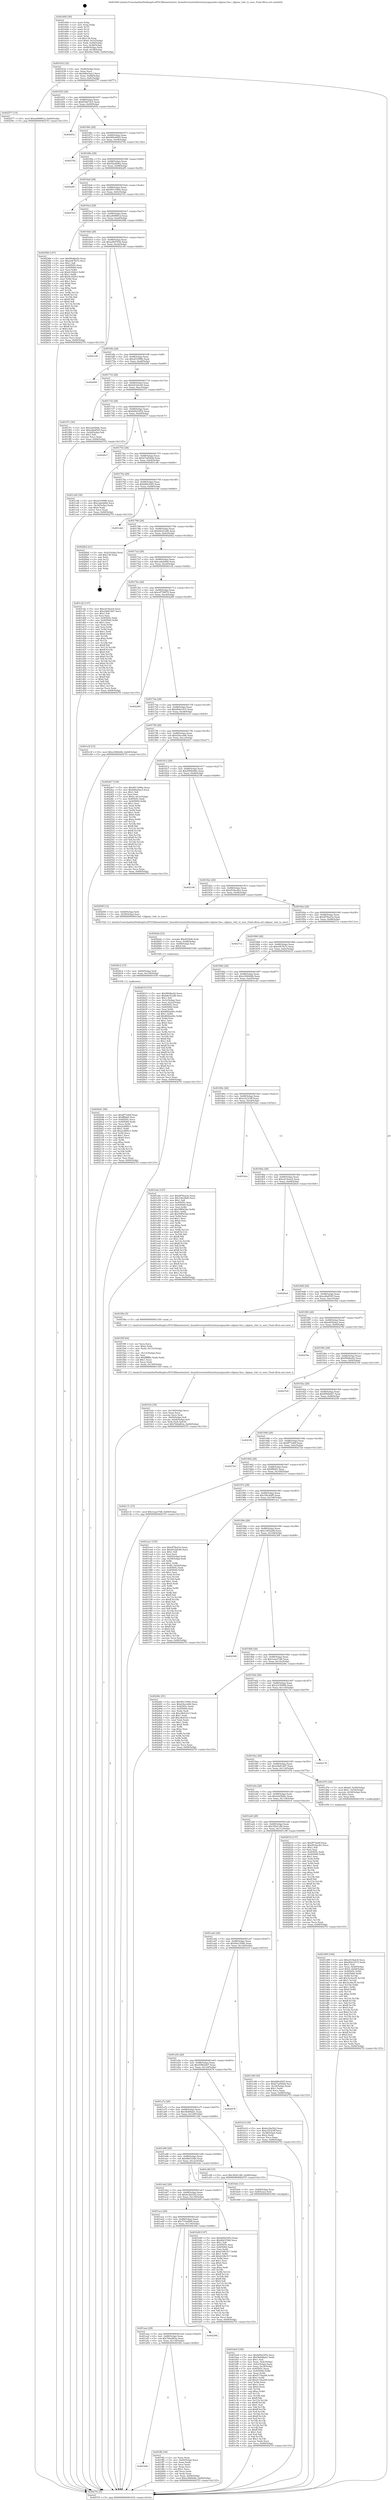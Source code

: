 digraph "0x401600" {
  label = "0x401600 (/mnt/c/Users/mathe/Desktop/tcc/POCII/binaries/extr_linuxdriversnetethernetsynopsysdwc-xlgmac-hw.c_xlgmac_riwt_to_usec_Final-ollvm.out::main(0))"
  labelloc = "t"
  node[shape=record]

  Entry [label="",width=0.3,height=0.3,shape=circle,fillcolor=black,style=filled]
  "0x401632" [label="{
     0x401632 [32]\l
     | [instrs]\l
     &nbsp;&nbsp;0x401632 \<+6\>: mov -0x84(%rbp),%eax\l
     &nbsp;&nbsp;0x401638 \<+2\>: mov %eax,%ecx\l
     &nbsp;&nbsp;0x40163a \<+6\>: sub $0x84be5ae3,%ecx\l
     &nbsp;&nbsp;0x401640 \<+6\>: mov %eax,-0x88(%rbp)\l
     &nbsp;&nbsp;0x401646 \<+6\>: mov %ecx,-0x8c(%rbp)\l
     &nbsp;&nbsp;0x40164c \<+6\>: je 0000000000402577 \<main+0xf77\>\l
  }"]
  "0x402577" [label="{
     0x402577 [15]\l
     | [instrs]\l
     &nbsp;&nbsp;0x402577 \<+10\>: movl $0xa469881d,-0x84(%rbp)\l
     &nbsp;&nbsp;0x402581 \<+5\>: jmp 00000000004027f3 \<main+0x11f3\>\l
  }"]
  "0x401652" [label="{
     0x401652 [28]\l
     | [instrs]\l
     &nbsp;&nbsp;0x401652 \<+5\>: jmp 0000000000401657 \<main+0x57\>\l
     &nbsp;&nbsp;0x401657 \<+6\>: mov -0x88(%rbp),%eax\l
     &nbsp;&nbsp;0x40165d \<+5\>: sub $0x854673e5,%eax\l
     &nbsp;&nbsp;0x401662 \<+6\>: mov %eax,-0x90(%rbp)\l
     &nbsp;&nbsp;0x401668 \<+6\>: je 000000000040245a \<main+0xe5a\>\l
  }"]
  Exit [label="",width=0.3,height=0.3,shape=circle,fillcolor=black,style=filled,peripheries=2]
  "0x40245a" [label="{
     0x40245a\l
  }", style=dashed]
  "0x40166e" [label="{
     0x40166e [28]\l
     | [instrs]\l
     &nbsp;&nbsp;0x40166e \<+5\>: jmp 0000000000401673 \<main+0x73\>\l
     &nbsp;&nbsp;0x401673 \<+6\>: mov -0x88(%rbp),%eax\l
     &nbsp;&nbsp;0x401679 \<+5\>: sub $0x900c6045,%eax\l
     &nbsp;&nbsp;0x40167e \<+6\>: mov %eax,-0x94(%rbp)\l
     &nbsp;&nbsp;0x401684 \<+6\>: je 0000000000402792 \<main+0x1192\>\l
  }"]
  "0x4020d1" [label="{
     0x4020d1 [96]\l
     | [instrs]\l
     &nbsp;&nbsp;0x4020d1 \<+5\>: mov $0xff77e60f,%eax\l
     &nbsp;&nbsp;0x4020d6 \<+5\>: mov $0xff8bb5,%esi\l
     &nbsp;&nbsp;0x4020db \<+7\>: mov 0x40505c,%ecx\l
     &nbsp;&nbsp;0x4020e2 \<+7\>: mov 0x405060,%edx\l
     &nbsp;&nbsp;0x4020e9 \<+3\>: mov %ecx,%r8d\l
     &nbsp;&nbsp;0x4020ec \<+7\>: sub $0x2cdf06c1,%r8d\l
     &nbsp;&nbsp;0x4020f3 \<+4\>: sub $0x1,%r8d\l
     &nbsp;&nbsp;0x4020f7 \<+7\>: add $0x2cdf06c1,%r8d\l
     &nbsp;&nbsp;0x4020fe \<+4\>: imul %r8d,%ecx\l
     &nbsp;&nbsp;0x402102 \<+3\>: and $0x1,%ecx\l
     &nbsp;&nbsp;0x402105 \<+3\>: cmp $0x0,%ecx\l
     &nbsp;&nbsp;0x402108 \<+4\>: sete %r9b\l
     &nbsp;&nbsp;0x40210c \<+3\>: cmp $0xa,%edx\l
     &nbsp;&nbsp;0x40210f \<+4\>: setl %r10b\l
     &nbsp;&nbsp;0x402113 \<+3\>: mov %r9b,%r11b\l
     &nbsp;&nbsp;0x402116 \<+3\>: and %r10b,%r11b\l
     &nbsp;&nbsp;0x402119 \<+3\>: xor %r10b,%r9b\l
     &nbsp;&nbsp;0x40211c \<+3\>: or %r9b,%r11b\l
     &nbsp;&nbsp;0x40211f \<+4\>: test $0x1,%r11b\l
     &nbsp;&nbsp;0x402123 \<+3\>: cmovne %esi,%eax\l
     &nbsp;&nbsp;0x402126 \<+6\>: mov %eax,-0x84(%rbp)\l
     &nbsp;&nbsp;0x40212c \<+5\>: jmp 00000000004027f3 \<main+0x11f3\>\l
  }"]
  "0x402792" [label="{
     0x402792\l
  }", style=dashed]
  "0x40168a" [label="{
     0x40168a [28]\l
     | [instrs]\l
     &nbsp;&nbsp;0x40168a \<+5\>: jmp 000000000040168f \<main+0x8f\>\l
     &nbsp;&nbsp;0x40168f \<+6\>: mov -0x88(%rbp),%eax\l
     &nbsp;&nbsp;0x401695 \<+5\>: sub $0x92efd942,%eax\l
     &nbsp;&nbsp;0x40169a \<+6\>: mov %eax,-0x98(%rbp)\l
     &nbsp;&nbsp;0x4016a0 \<+6\>: je 00000000004022f9 \<main+0xcf9\>\l
  }"]
  "0x4020c2" [label="{
     0x4020c2 [15]\l
     | [instrs]\l
     &nbsp;&nbsp;0x4020c2 \<+4\>: mov -0x60(%rbp),%rdi\l
     &nbsp;&nbsp;0x4020c6 \<+6\>: mov %eax,-0x144(%rbp)\l
     &nbsp;&nbsp;0x4020cc \<+5\>: call 0000000000401030 \<free@plt\>\l
     | [calls]\l
     &nbsp;&nbsp;0x401030 \{1\} (unknown)\l
  }"]
  "0x4022f9" [label="{
     0x4022f9\l
  }", style=dashed]
  "0x4016a6" [label="{
     0x4016a6 [28]\l
     | [instrs]\l
     &nbsp;&nbsp;0x4016a6 \<+5\>: jmp 00000000004016ab \<main+0xab\>\l
     &nbsp;&nbsp;0x4016ab \<+6\>: mov -0x88(%rbp),%eax\l
     &nbsp;&nbsp;0x4016b1 \<+5\>: sub $0x9911090e,%eax\l
     &nbsp;&nbsp;0x4016b6 \<+6\>: mov %eax,-0x9c(%rbp)\l
     &nbsp;&nbsp;0x4016bc \<+6\>: je 00000000004027d3 \<main+0x11d3\>\l
  }"]
  "0x4020ab" [label="{
     0x4020ab [23]\l
     | [instrs]\l
     &nbsp;&nbsp;0x4020ab \<+10\>: movabs $0x4030d6,%rdi\l
     &nbsp;&nbsp;0x4020b5 \<+3\>: mov %eax,-0x68(%rbp)\l
     &nbsp;&nbsp;0x4020b8 \<+3\>: mov -0x68(%rbp),%esi\l
     &nbsp;&nbsp;0x4020bb \<+2\>: mov $0x0,%al\l
     &nbsp;&nbsp;0x4020bd \<+5\>: call 0000000000401040 \<printf@plt\>\l
     | [calls]\l
     &nbsp;&nbsp;0x401040 \{1\} (unknown)\l
  }"]
  "0x4027d3" [label="{
     0x4027d3\l
  }", style=dashed]
  "0x4016c2" [label="{
     0x4016c2 [28]\l
     | [instrs]\l
     &nbsp;&nbsp;0x4016c2 \<+5\>: jmp 00000000004016c7 \<main+0xc7\>\l
     &nbsp;&nbsp;0x4016c7 \<+6\>: mov -0x88(%rbp),%eax\l
     &nbsp;&nbsp;0x4016cd \<+5\>: sub $0xa469881d,%eax\l
     &nbsp;&nbsp;0x4016d2 \<+6\>: mov %eax,-0xa0(%rbp)\l
     &nbsp;&nbsp;0x4016d8 \<+6\>: je 0000000000402586 \<main+0xf86\>\l
  }"]
  "0x401b06" [label="{
     0x401b06\l
  }", style=dashed]
  "0x402586" [label="{
     0x402586 [147]\l
     | [instrs]\l
     &nbsp;&nbsp;0x402586 \<+5\>: mov $0xf90dbe02,%eax\l
     &nbsp;&nbsp;0x40258b \<+5\>: mov $0xe047fa7e,%ecx\l
     &nbsp;&nbsp;0x402590 \<+2\>: mov $0x1,%dl\l
     &nbsp;&nbsp;0x402592 \<+7\>: mov 0x40505c,%esi\l
     &nbsp;&nbsp;0x402599 \<+7\>: mov 0x405060,%edi\l
     &nbsp;&nbsp;0x4025a0 \<+3\>: mov %esi,%r8d\l
     &nbsp;&nbsp;0x4025a3 \<+7\>: sub $0xfe192fe3,%r8d\l
     &nbsp;&nbsp;0x4025aa \<+4\>: sub $0x1,%r8d\l
     &nbsp;&nbsp;0x4025ae \<+7\>: add $0xfe192fe3,%r8d\l
     &nbsp;&nbsp;0x4025b5 \<+4\>: imul %r8d,%esi\l
     &nbsp;&nbsp;0x4025b9 \<+3\>: and $0x1,%esi\l
     &nbsp;&nbsp;0x4025bc \<+3\>: cmp $0x0,%esi\l
     &nbsp;&nbsp;0x4025bf \<+4\>: sete %r9b\l
     &nbsp;&nbsp;0x4025c3 \<+3\>: cmp $0xa,%edi\l
     &nbsp;&nbsp;0x4025c6 \<+4\>: setl %r10b\l
     &nbsp;&nbsp;0x4025ca \<+3\>: mov %r9b,%r11b\l
     &nbsp;&nbsp;0x4025cd \<+4\>: xor $0xff,%r11b\l
     &nbsp;&nbsp;0x4025d1 \<+3\>: mov %r10b,%bl\l
     &nbsp;&nbsp;0x4025d4 \<+3\>: xor $0xff,%bl\l
     &nbsp;&nbsp;0x4025d7 \<+3\>: xor $0x0,%dl\l
     &nbsp;&nbsp;0x4025da \<+3\>: mov %r11b,%r14b\l
     &nbsp;&nbsp;0x4025dd \<+4\>: and $0x0,%r14b\l
     &nbsp;&nbsp;0x4025e1 \<+3\>: and %dl,%r9b\l
     &nbsp;&nbsp;0x4025e4 \<+3\>: mov %bl,%r15b\l
     &nbsp;&nbsp;0x4025e7 \<+4\>: and $0x0,%r15b\l
     &nbsp;&nbsp;0x4025eb \<+3\>: and %dl,%r10b\l
     &nbsp;&nbsp;0x4025ee \<+3\>: or %r9b,%r14b\l
     &nbsp;&nbsp;0x4025f1 \<+3\>: or %r10b,%r15b\l
     &nbsp;&nbsp;0x4025f4 \<+3\>: xor %r15b,%r14b\l
     &nbsp;&nbsp;0x4025f7 \<+3\>: or %bl,%r11b\l
     &nbsp;&nbsp;0x4025fa \<+4\>: xor $0xff,%r11b\l
     &nbsp;&nbsp;0x4025fe \<+3\>: or $0x0,%dl\l
     &nbsp;&nbsp;0x402601 \<+3\>: and %dl,%r11b\l
     &nbsp;&nbsp;0x402604 \<+3\>: or %r11b,%r14b\l
     &nbsp;&nbsp;0x402607 \<+4\>: test $0x1,%r14b\l
     &nbsp;&nbsp;0x40260b \<+3\>: cmovne %ecx,%eax\l
     &nbsp;&nbsp;0x40260e \<+6\>: mov %eax,-0x84(%rbp)\l
     &nbsp;&nbsp;0x402614 \<+5\>: jmp 00000000004027f3 \<main+0x11f3\>\l
  }"]
  "0x4016de" [label="{
     0x4016de [28]\l
     | [instrs]\l
     &nbsp;&nbsp;0x4016de \<+5\>: jmp 00000000004016e3 \<main+0xe3\>\l
     &nbsp;&nbsp;0x4016e3 \<+6\>: mov -0x88(%rbp),%eax\l
     &nbsp;&nbsp;0x4016e9 \<+5\>: sub $0xad497836,%eax\l
     &nbsp;&nbsp;0x4016ee \<+6\>: mov %eax,-0xa4(%rbp)\l
     &nbsp;&nbsp;0x4016f4 \<+6\>: je 0000000000402140 \<main+0xb40\>\l
  }"]
  "0x401ff2" [label="{
     0x401ff2 [36]\l
     | [instrs]\l
     &nbsp;&nbsp;0x401ff2 \<+2\>: xor %eax,%eax\l
     &nbsp;&nbsp;0x401ff4 \<+3\>: mov -0x64(%rbp),%ecx\l
     &nbsp;&nbsp;0x401ff7 \<+2\>: mov %eax,%edx\l
     &nbsp;&nbsp;0x401ff9 \<+2\>: sub %ecx,%edx\l
     &nbsp;&nbsp;0x401ffb \<+2\>: mov %eax,%ecx\l
     &nbsp;&nbsp;0x401ffd \<+3\>: sub $0x1,%ecx\l
     &nbsp;&nbsp;0x402000 \<+2\>: add %ecx,%edx\l
     &nbsp;&nbsp;0x402002 \<+2\>: sub %edx,%eax\l
     &nbsp;&nbsp;0x402004 \<+3\>: mov %eax,-0x64(%rbp)\l
     &nbsp;&nbsp;0x402007 \<+10\>: movl $0xe3060d4b,-0x84(%rbp)\l
     &nbsp;&nbsp;0x402011 \<+5\>: jmp 00000000004027f3 \<main+0x11f3\>\l
  }"]
  "0x402140" [label="{
     0x402140\l
  }", style=dashed]
  "0x4016fa" [label="{
     0x4016fa [28]\l
     | [instrs]\l
     &nbsp;&nbsp;0x4016fa \<+5\>: jmp 00000000004016ff \<main+0xff\>\l
     &nbsp;&nbsp;0x4016ff \<+6\>: mov -0x88(%rbp),%eax\l
     &nbsp;&nbsp;0x401705 \<+5\>: sub $0xaf3399fb,%eax\l
     &nbsp;&nbsp;0x40170a \<+6\>: mov %eax,-0xa8(%rbp)\l
     &nbsp;&nbsp;0x401710 \<+6\>: je 0000000000402469 \<main+0xe69\>\l
  }"]
  "0x401aea" [label="{
     0x401aea [28]\l
     | [instrs]\l
     &nbsp;&nbsp;0x401aea \<+5\>: jmp 0000000000401aef \<main+0x4ef\>\l
     &nbsp;&nbsp;0x401aef \<+6\>: mov -0x88(%rbp),%eax\l
     &nbsp;&nbsp;0x401af5 \<+5\>: sub $0x760a883a,%eax\l
     &nbsp;&nbsp;0x401afa \<+6\>: mov %eax,-0x138(%rbp)\l
     &nbsp;&nbsp;0x401b00 \<+6\>: je 0000000000401ff2 \<main+0x9f2\>\l
  }"]
  "0x402469" [label="{
     0x402469\l
  }", style=dashed]
  "0x401716" [label="{
     0x401716 [28]\l
     | [instrs]\l
     &nbsp;&nbsp;0x401716 \<+5\>: jmp 000000000040171b \<main+0x11b\>\l
     &nbsp;&nbsp;0x40171b \<+6\>: mov -0x88(%rbp),%eax\l
     &nbsp;&nbsp;0x401721 \<+5\>: sub $0xb432dc46,%eax\l
     &nbsp;&nbsp;0x401726 \<+6\>: mov %eax,-0xac(%rbp)\l
     &nbsp;&nbsp;0x40172c \<+6\>: je 0000000000401f7c \<main+0x97c\>\l
  }"]
  "0x40239b" [label="{
     0x40239b\l
  }", style=dashed]
  "0x401f7c" [label="{
     0x401f7c [30]\l
     | [instrs]\l
     &nbsp;&nbsp;0x401f7c \<+5\>: mov $0x2eb5bfdc,%eax\l
     &nbsp;&nbsp;0x401f81 \<+5\>: mov $0xedfa8545,%ecx\l
     &nbsp;&nbsp;0x401f86 \<+3\>: mov -0x2d(%rbp),%dl\l
     &nbsp;&nbsp;0x401f89 \<+3\>: test $0x1,%dl\l
     &nbsp;&nbsp;0x401f8c \<+3\>: cmovne %ecx,%eax\l
     &nbsp;&nbsp;0x401f8f \<+6\>: mov %eax,-0x84(%rbp)\l
     &nbsp;&nbsp;0x401f95 \<+5\>: jmp 00000000004027f3 \<main+0x11f3\>\l
  }"]
  "0x401732" [label="{
     0x401732 [28]\l
     | [instrs]\l
     &nbsp;&nbsp;0x401732 \<+5\>: jmp 0000000000401737 \<main+0x137\>\l
     &nbsp;&nbsp;0x401737 \<+6\>: mov -0x88(%rbp),%eax\l
     &nbsp;&nbsp;0x40173d \<+5\>: sub $0xb6923052,%eax\l
     &nbsp;&nbsp;0x401742 \<+6\>: mov %eax,-0xb0(%rbp)\l
     &nbsp;&nbsp;0x401748 \<+6\>: je 00000000004026c7 \<main+0x10c7\>\l
  }"]
  "0x401fcb" [label="{
     0x401fcb [39]\l
     | [instrs]\l
     &nbsp;&nbsp;0x401fcb \<+6\>: mov -0x140(%rbp),%ecx\l
     &nbsp;&nbsp;0x401fd1 \<+3\>: imul %eax,%ecx\l
     &nbsp;&nbsp;0x401fd4 \<+3\>: movslq %ecx,%rdi\l
     &nbsp;&nbsp;0x401fd7 \<+4\>: mov -0x60(%rbp),%r8\l
     &nbsp;&nbsp;0x401fdb \<+4\>: movslq -0x64(%rbp),%r9\l
     &nbsp;&nbsp;0x401fdf \<+4\>: mov %rdi,(%r8,%r9,8)\l
     &nbsp;&nbsp;0x401fe3 \<+10\>: movl $0x760a883a,-0x84(%rbp)\l
     &nbsp;&nbsp;0x401fed \<+5\>: jmp 00000000004027f3 \<main+0x11f3\>\l
  }"]
  "0x4026c7" [label="{
     0x4026c7\l
  }", style=dashed]
  "0x40174e" [label="{
     0x40174e [28]\l
     | [instrs]\l
     &nbsp;&nbsp;0x40174e \<+5\>: jmp 0000000000401753 \<main+0x153\>\l
     &nbsp;&nbsp;0x401753 \<+6\>: mov -0x88(%rbp),%eax\l
     &nbsp;&nbsp;0x401759 \<+5\>: sub $0xb7ad54dd,%eax\l
     &nbsp;&nbsp;0x40175e \<+6\>: mov %eax,-0xb4(%rbp)\l
     &nbsp;&nbsp;0x401764 \<+6\>: je 0000000000401cd4 \<main+0x6d4\>\l
  }"]
  "0x401f9f" [label="{
     0x401f9f [44]\l
     | [instrs]\l
     &nbsp;&nbsp;0x401f9f \<+2\>: xor %ecx,%ecx\l
     &nbsp;&nbsp;0x401fa1 \<+5\>: mov $0x2,%edx\l
     &nbsp;&nbsp;0x401fa6 \<+6\>: mov %edx,-0x13c(%rbp)\l
     &nbsp;&nbsp;0x401fac \<+1\>: cltd\l
     &nbsp;&nbsp;0x401fad \<+6\>: mov -0x13c(%rbp),%esi\l
     &nbsp;&nbsp;0x401fb3 \<+2\>: idiv %esi\l
     &nbsp;&nbsp;0x401fb5 \<+6\>: imul $0xfffffffe,%edx,%edx\l
     &nbsp;&nbsp;0x401fbb \<+3\>: sub $0x1,%ecx\l
     &nbsp;&nbsp;0x401fbe \<+2\>: sub %ecx,%edx\l
     &nbsp;&nbsp;0x401fc0 \<+6\>: mov %edx,-0x140(%rbp)\l
     &nbsp;&nbsp;0x401fc6 \<+5\>: call 0000000000401160 \<next_i\>\l
     | [calls]\l
     &nbsp;&nbsp;0x401160 \{1\} (/mnt/c/Users/mathe/Desktop/tcc/POCII/binaries/extr_linuxdriversnetethernetsynopsysdwc-xlgmac-hw.c_xlgmac_riwt_to_usec_Final-ollvm.out::next_i)\l
  }"]
  "0x401cd4" [label="{
     0x401cd4 [30]\l
     | [instrs]\l
     &nbsp;&nbsp;0x401cd4 \<+5\>: mov $0xaf3399fb,%eax\l
     &nbsp;&nbsp;0x401cd9 \<+5\>: mov $0xcade4d64,%ecx\l
     &nbsp;&nbsp;0x401cde \<+3\>: mov -0x34(%rbp),%edx\l
     &nbsp;&nbsp;0x401ce1 \<+3\>: cmp $0x0,%edx\l
     &nbsp;&nbsp;0x401ce4 \<+3\>: cmove %ecx,%eax\l
     &nbsp;&nbsp;0x401ce7 \<+6\>: mov %eax,-0x84(%rbp)\l
     &nbsp;&nbsp;0x401ced \<+5\>: jmp 00000000004027f3 \<main+0x11f3\>\l
  }"]
  "0x40176a" [label="{
     0x40176a [28]\l
     | [instrs]\l
     &nbsp;&nbsp;0x40176a \<+5\>: jmp 000000000040176f \<main+0x16f\>\l
     &nbsp;&nbsp;0x40176f \<+6\>: mov -0x88(%rbp),%eax\l
     &nbsp;&nbsp;0x401775 \<+5\>: sub $0xb89c0f25,%eax\l
     &nbsp;&nbsp;0x40177a \<+6\>: mov %eax,-0xb8(%rbp)\l
     &nbsp;&nbsp;0x401780 \<+6\>: je 0000000000401cb6 \<main+0x6b6\>\l
  }"]
  "0x401d99" [label="{
     0x401d99 [166]\l
     | [instrs]\l
     &nbsp;&nbsp;0x401d99 \<+5\>: mov $0xe419a2c6,%ecx\l
     &nbsp;&nbsp;0x401d9e \<+5\>: mov $0xd0de1615,%edx\l
     &nbsp;&nbsp;0x401da3 \<+3\>: mov $0x1,%sil\l
     &nbsp;&nbsp;0x401da6 \<+4\>: mov %rax,-0x60(%rbp)\l
     &nbsp;&nbsp;0x401daa \<+7\>: movl $0x0,-0x64(%rbp)\l
     &nbsp;&nbsp;0x401db1 \<+8\>: mov 0x40505c,%r8d\l
     &nbsp;&nbsp;0x401db9 \<+8\>: mov 0x405060,%r9d\l
     &nbsp;&nbsp;0x401dc1 \<+3\>: mov %r8d,%r10d\l
     &nbsp;&nbsp;0x401dc4 \<+7\>: add $0x3ec6ecf5,%r10d\l
     &nbsp;&nbsp;0x401dcb \<+4\>: sub $0x1,%r10d\l
     &nbsp;&nbsp;0x401dcf \<+7\>: sub $0x3ec6ecf5,%r10d\l
     &nbsp;&nbsp;0x401dd6 \<+4\>: imul %r10d,%r8d\l
     &nbsp;&nbsp;0x401dda \<+4\>: and $0x1,%r8d\l
     &nbsp;&nbsp;0x401dde \<+4\>: cmp $0x0,%r8d\l
     &nbsp;&nbsp;0x401de2 \<+4\>: sete %r11b\l
     &nbsp;&nbsp;0x401de6 \<+4\>: cmp $0xa,%r9d\l
     &nbsp;&nbsp;0x401dea \<+3\>: setl %bl\l
     &nbsp;&nbsp;0x401ded \<+3\>: mov %r11b,%r14b\l
     &nbsp;&nbsp;0x401df0 \<+4\>: xor $0xff,%r14b\l
     &nbsp;&nbsp;0x401df4 \<+3\>: mov %bl,%r15b\l
     &nbsp;&nbsp;0x401df7 \<+4\>: xor $0xff,%r15b\l
     &nbsp;&nbsp;0x401dfb \<+4\>: xor $0x0,%sil\l
     &nbsp;&nbsp;0x401dff \<+3\>: mov %r14b,%r12b\l
     &nbsp;&nbsp;0x401e02 \<+4\>: and $0x0,%r12b\l
     &nbsp;&nbsp;0x401e06 \<+3\>: and %sil,%r11b\l
     &nbsp;&nbsp;0x401e09 \<+3\>: mov %r15b,%r13b\l
     &nbsp;&nbsp;0x401e0c \<+4\>: and $0x0,%r13b\l
     &nbsp;&nbsp;0x401e10 \<+3\>: and %sil,%bl\l
     &nbsp;&nbsp;0x401e13 \<+3\>: or %r11b,%r12b\l
     &nbsp;&nbsp;0x401e16 \<+3\>: or %bl,%r13b\l
     &nbsp;&nbsp;0x401e19 \<+3\>: xor %r13b,%r12b\l
     &nbsp;&nbsp;0x401e1c \<+3\>: or %r15b,%r14b\l
     &nbsp;&nbsp;0x401e1f \<+4\>: xor $0xff,%r14b\l
     &nbsp;&nbsp;0x401e23 \<+4\>: or $0x0,%sil\l
     &nbsp;&nbsp;0x401e27 \<+3\>: and %sil,%r14b\l
     &nbsp;&nbsp;0x401e2a \<+3\>: or %r14b,%r12b\l
     &nbsp;&nbsp;0x401e2d \<+4\>: test $0x1,%r12b\l
     &nbsp;&nbsp;0x401e31 \<+3\>: cmovne %edx,%ecx\l
     &nbsp;&nbsp;0x401e34 \<+6\>: mov %ecx,-0x84(%rbp)\l
     &nbsp;&nbsp;0x401e3a \<+5\>: jmp 00000000004027f3 \<main+0x11f3\>\l
  }"]
  "0x401cb6" [label="{
     0x401cb6\l
  }", style=dashed]
  "0x401786" [label="{
     0x401786 [28]\l
     | [instrs]\l
     &nbsp;&nbsp;0x401786 \<+5\>: jmp 000000000040178b \<main+0x18b\>\l
     &nbsp;&nbsp;0x40178b \<+6\>: mov -0x88(%rbp),%eax\l
     &nbsp;&nbsp;0x401791 \<+5\>: sub $0xb8c012d6,%eax\l
     &nbsp;&nbsp;0x401796 \<+6\>: mov %eax,-0xbc(%rbp)\l
     &nbsp;&nbsp;0x40179c \<+6\>: je 00000000004026b2 \<main+0x10b2\>\l
  }"]
  "0x401be9" [label="{
     0x401be9 [160]\l
     | [instrs]\l
     &nbsp;&nbsp;0x401be9 \<+5\>: mov $0xb6923052,%ecx\l
     &nbsp;&nbsp;0x401bee \<+5\>: mov $0x56d08ab1,%edx\l
     &nbsp;&nbsp;0x401bf3 \<+3\>: mov $0x1,%sil\l
     &nbsp;&nbsp;0x401bf6 \<+3\>: mov %eax,-0x4c(%rbp)\l
     &nbsp;&nbsp;0x401bf9 \<+3\>: mov -0x4c(%rbp),%eax\l
     &nbsp;&nbsp;0x401bfc \<+3\>: mov %eax,-0x34(%rbp)\l
     &nbsp;&nbsp;0x401bff \<+7\>: mov 0x40505c,%eax\l
     &nbsp;&nbsp;0x401c06 \<+8\>: mov 0x405060,%r8d\l
     &nbsp;&nbsp;0x401c0e \<+3\>: mov %eax,%r9d\l
     &nbsp;&nbsp;0x401c11 \<+7\>: sub $0x417da208,%r9d\l
     &nbsp;&nbsp;0x401c18 \<+4\>: sub $0x1,%r9d\l
     &nbsp;&nbsp;0x401c1c \<+7\>: add $0x417da208,%r9d\l
     &nbsp;&nbsp;0x401c23 \<+4\>: imul %r9d,%eax\l
     &nbsp;&nbsp;0x401c27 \<+3\>: and $0x1,%eax\l
     &nbsp;&nbsp;0x401c2a \<+3\>: cmp $0x0,%eax\l
     &nbsp;&nbsp;0x401c2d \<+4\>: sete %r10b\l
     &nbsp;&nbsp;0x401c31 \<+4\>: cmp $0xa,%r8d\l
     &nbsp;&nbsp;0x401c35 \<+4\>: setl %r11b\l
     &nbsp;&nbsp;0x401c39 \<+3\>: mov %r10b,%bl\l
     &nbsp;&nbsp;0x401c3c \<+3\>: xor $0xff,%bl\l
     &nbsp;&nbsp;0x401c3f \<+3\>: mov %r11b,%r14b\l
     &nbsp;&nbsp;0x401c42 \<+4\>: xor $0xff,%r14b\l
     &nbsp;&nbsp;0x401c46 \<+4\>: xor $0x1,%sil\l
     &nbsp;&nbsp;0x401c4a \<+3\>: mov %bl,%r15b\l
     &nbsp;&nbsp;0x401c4d \<+4\>: and $0xff,%r15b\l
     &nbsp;&nbsp;0x401c51 \<+3\>: and %sil,%r10b\l
     &nbsp;&nbsp;0x401c54 \<+3\>: mov %r14b,%r12b\l
     &nbsp;&nbsp;0x401c57 \<+4\>: and $0xff,%r12b\l
     &nbsp;&nbsp;0x401c5b \<+3\>: and %sil,%r11b\l
     &nbsp;&nbsp;0x401c5e \<+3\>: or %r10b,%r15b\l
     &nbsp;&nbsp;0x401c61 \<+3\>: or %r11b,%r12b\l
     &nbsp;&nbsp;0x401c64 \<+3\>: xor %r12b,%r15b\l
     &nbsp;&nbsp;0x401c67 \<+3\>: or %r14b,%bl\l
     &nbsp;&nbsp;0x401c6a \<+3\>: xor $0xff,%bl\l
     &nbsp;&nbsp;0x401c6d \<+4\>: or $0x1,%sil\l
     &nbsp;&nbsp;0x401c71 \<+3\>: and %sil,%bl\l
     &nbsp;&nbsp;0x401c74 \<+3\>: or %bl,%r15b\l
     &nbsp;&nbsp;0x401c77 \<+4\>: test $0x1,%r15b\l
     &nbsp;&nbsp;0x401c7b \<+3\>: cmovne %edx,%ecx\l
     &nbsp;&nbsp;0x401c7e \<+6\>: mov %ecx,-0x84(%rbp)\l
     &nbsp;&nbsp;0x401c84 \<+5\>: jmp 00000000004027f3 \<main+0x11f3\>\l
  }"]
  "0x4026b2" [label="{
     0x4026b2 [21]\l
     | [instrs]\l
     &nbsp;&nbsp;0x4026b2 \<+3\>: mov -0x2c(%rbp),%eax\l
     &nbsp;&nbsp;0x4026b5 \<+7\>: add $0x138,%rsp\l
     &nbsp;&nbsp;0x4026bc \<+1\>: pop %rbx\l
     &nbsp;&nbsp;0x4026bd \<+2\>: pop %r12\l
     &nbsp;&nbsp;0x4026bf \<+2\>: pop %r13\l
     &nbsp;&nbsp;0x4026c1 \<+2\>: pop %r14\l
     &nbsp;&nbsp;0x4026c3 \<+2\>: pop %r15\l
     &nbsp;&nbsp;0x4026c5 \<+1\>: pop %rbp\l
     &nbsp;&nbsp;0x4026c6 \<+1\>: ret\l
  }"]
  "0x4017a2" [label="{
     0x4017a2 [28]\l
     | [instrs]\l
     &nbsp;&nbsp;0x4017a2 \<+5\>: jmp 00000000004017a7 \<main+0x1a7\>\l
     &nbsp;&nbsp;0x4017a7 \<+6\>: mov -0x88(%rbp),%eax\l
     &nbsp;&nbsp;0x4017ad \<+5\>: sub $0xcade4d64,%eax\l
     &nbsp;&nbsp;0x4017b2 \<+6\>: mov %eax,-0xc0(%rbp)\l
     &nbsp;&nbsp;0x4017b8 \<+6\>: je 0000000000401cf2 \<main+0x6f2\>\l
  }"]
  "0x401ace" [label="{
     0x401ace [28]\l
     | [instrs]\l
     &nbsp;&nbsp;0x401ace \<+5\>: jmp 0000000000401ad3 \<main+0x4d3\>\l
     &nbsp;&nbsp;0x401ad3 \<+6\>: mov -0x88(%rbp),%eax\l
     &nbsp;&nbsp;0x401ad9 \<+5\>: sub $0x733ed699,%eax\l
     &nbsp;&nbsp;0x401ade \<+6\>: mov %eax,-0x134(%rbp)\l
     &nbsp;&nbsp;0x401ae4 \<+6\>: je 000000000040239b \<main+0xd9b\>\l
  }"]
  "0x401cf2" [label="{
     0x401cf2 [137]\l
     | [instrs]\l
     &nbsp;&nbsp;0x401cf2 \<+5\>: mov $0xe419a2c6,%eax\l
     &nbsp;&nbsp;0x401cf7 \<+5\>: mov $0x24b81dd7,%ecx\l
     &nbsp;&nbsp;0x401cfc \<+2\>: mov $0x1,%dl\l
     &nbsp;&nbsp;0x401cfe \<+2\>: xor %esi,%esi\l
     &nbsp;&nbsp;0x401d00 \<+7\>: mov 0x40505c,%edi\l
     &nbsp;&nbsp;0x401d07 \<+8\>: mov 0x405060,%r8d\l
     &nbsp;&nbsp;0x401d0f \<+3\>: sub $0x1,%esi\l
     &nbsp;&nbsp;0x401d12 \<+3\>: mov %edi,%r9d\l
     &nbsp;&nbsp;0x401d15 \<+3\>: add %esi,%r9d\l
     &nbsp;&nbsp;0x401d18 \<+4\>: imul %r9d,%edi\l
     &nbsp;&nbsp;0x401d1c \<+3\>: and $0x1,%edi\l
     &nbsp;&nbsp;0x401d1f \<+3\>: cmp $0x0,%edi\l
     &nbsp;&nbsp;0x401d22 \<+4\>: sete %r10b\l
     &nbsp;&nbsp;0x401d26 \<+4\>: cmp $0xa,%r8d\l
     &nbsp;&nbsp;0x401d2a \<+4\>: setl %r11b\l
     &nbsp;&nbsp;0x401d2e \<+3\>: mov %r10b,%bl\l
     &nbsp;&nbsp;0x401d31 \<+3\>: xor $0xff,%bl\l
     &nbsp;&nbsp;0x401d34 \<+3\>: mov %r11b,%r14b\l
     &nbsp;&nbsp;0x401d37 \<+4\>: xor $0xff,%r14b\l
     &nbsp;&nbsp;0x401d3b \<+3\>: xor $0x0,%dl\l
     &nbsp;&nbsp;0x401d3e \<+3\>: mov %bl,%r15b\l
     &nbsp;&nbsp;0x401d41 \<+4\>: and $0x0,%r15b\l
     &nbsp;&nbsp;0x401d45 \<+3\>: and %dl,%r10b\l
     &nbsp;&nbsp;0x401d48 \<+3\>: mov %r14b,%r12b\l
     &nbsp;&nbsp;0x401d4b \<+4\>: and $0x0,%r12b\l
     &nbsp;&nbsp;0x401d4f \<+3\>: and %dl,%r11b\l
     &nbsp;&nbsp;0x401d52 \<+3\>: or %r10b,%r15b\l
     &nbsp;&nbsp;0x401d55 \<+3\>: or %r11b,%r12b\l
     &nbsp;&nbsp;0x401d58 \<+3\>: xor %r12b,%r15b\l
     &nbsp;&nbsp;0x401d5b \<+3\>: or %r14b,%bl\l
     &nbsp;&nbsp;0x401d5e \<+3\>: xor $0xff,%bl\l
     &nbsp;&nbsp;0x401d61 \<+3\>: or $0x0,%dl\l
     &nbsp;&nbsp;0x401d64 \<+2\>: and %dl,%bl\l
     &nbsp;&nbsp;0x401d66 \<+3\>: or %bl,%r15b\l
     &nbsp;&nbsp;0x401d69 \<+4\>: test $0x1,%r15b\l
     &nbsp;&nbsp;0x401d6d \<+3\>: cmovne %ecx,%eax\l
     &nbsp;&nbsp;0x401d70 \<+6\>: mov %eax,-0x84(%rbp)\l
     &nbsp;&nbsp;0x401d76 \<+5\>: jmp 00000000004027f3 \<main+0x11f3\>\l
  }"]
  "0x4017be" [label="{
     0x4017be [28]\l
     | [instrs]\l
     &nbsp;&nbsp;0x4017be \<+5\>: jmp 00000000004017c3 \<main+0x1c3\>\l
     &nbsp;&nbsp;0x4017c3 \<+6\>: mov -0x88(%rbp),%eax\l
     &nbsp;&nbsp;0x4017c9 \<+5\>: sub $0xcd759070,%eax\l
     &nbsp;&nbsp;0x4017ce \<+6\>: mov %eax,-0xc4(%rbp)\l
     &nbsp;&nbsp;0x4017d4 \<+6\>: je 0000000000402289 \<main+0xc89\>\l
  }"]
  "0x401b49" [label="{
     0x401b49 [147]\l
     | [instrs]\l
     &nbsp;&nbsp;0x401b49 \<+5\>: mov $0xb6923052,%eax\l
     &nbsp;&nbsp;0x401b4e \<+5\>: mov $0x6b61f34b,%ecx\l
     &nbsp;&nbsp;0x401b53 \<+2\>: mov $0x1,%dl\l
     &nbsp;&nbsp;0x401b55 \<+7\>: mov 0x40505c,%esi\l
     &nbsp;&nbsp;0x401b5c \<+7\>: mov 0x405060,%edi\l
     &nbsp;&nbsp;0x401b63 \<+3\>: mov %esi,%r8d\l
     &nbsp;&nbsp;0x401b66 \<+7\>: sub $0xb108c517,%r8d\l
     &nbsp;&nbsp;0x401b6d \<+4\>: sub $0x1,%r8d\l
     &nbsp;&nbsp;0x401b71 \<+7\>: add $0xb108c517,%r8d\l
     &nbsp;&nbsp;0x401b78 \<+4\>: imul %r8d,%esi\l
     &nbsp;&nbsp;0x401b7c \<+3\>: and $0x1,%esi\l
     &nbsp;&nbsp;0x401b7f \<+3\>: cmp $0x0,%esi\l
     &nbsp;&nbsp;0x401b82 \<+4\>: sete %r9b\l
     &nbsp;&nbsp;0x401b86 \<+3\>: cmp $0xa,%edi\l
     &nbsp;&nbsp;0x401b89 \<+4\>: setl %r10b\l
     &nbsp;&nbsp;0x401b8d \<+3\>: mov %r9b,%r11b\l
     &nbsp;&nbsp;0x401b90 \<+4\>: xor $0xff,%r11b\l
     &nbsp;&nbsp;0x401b94 \<+3\>: mov %r10b,%bl\l
     &nbsp;&nbsp;0x401b97 \<+3\>: xor $0xff,%bl\l
     &nbsp;&nbsp;0x401b9a \<+3\>: xor $0x0,%dl\l
     &nbsp;&nbsp;0x401b9d \<+3\>: mov %r11b,%r14b\l
     &nbsp;&nbsp;0x401ba0 \<+4\>: and $0x0,%r14b\l
     &nbsp;&nbsp;0x401ba4 \<+3\>: and %dl,%r9b\l
     &nbsp;&nbsp;0x401ba7 \<+3\>: mov %bl,%r15b\l
     &nbsp;&nbsp;0x401baa \<+4\>: and $0x0,%r15b\l
     &nbsp;&nbsp;0x401bae \<+3\>: and %dl,%r10b\l
     &nbsp;&nbsp;0x401bb1 \<+3\>: or %r9b,%r14b\l
     &nbsp;&nbsp;0x401bb4 \<+3\>: or %r10b,%r15b\l
     &nbsp;&nbsp;0x401bb7 \<+3\>: xor %r15b,%r14b\l
     &nbsp;&nbsp;0x401bba \<+3\>: or %bl,%r11b\l
     &nbsp;&nbsp;0x401bbd \<+4\>: xor $0xff,%r11b\l
     &nbsp;&nbsp;0x401bc1 \<+3\>: or $0x0,%dl\l
     &nbsp;&nbsp;0x401bc4 \<+3\>: and %dl,%r11b\l
     &nbsp;&nbsp;0x401bc7 \<+3\>: or %r11b,%r14b\l
     &nbsp;&nbsp;0x401bca \<+4\>: test $0x1,%r14b\l
     &nbsp;&nbsp;0x401bce \<+3\>: cmovne %ecx,%eax\l
     &nbsp;&nbsp;0x401bd1 \<+6\>: mov %eax,-0x84(%rbp)\l
     &nbsp;&nbsp;0x401bd7 \<+5\>: jmp 00000000004027f3 \<main+0x11f3\>\l
  }"]
  "0x402289" [label="{
     0x402289\l
  }", style=dashed]
  "0x4017da" [label="{
     0x4017da [28]\l
     | [instrs]\l
     &nbsp;&nbsp;0x4017da \<+5\>: jmp 00000000004017df \<main+0x1df\>\l
     &nbsp;&nbsp;0x4017df \<+6\>: mov -0x88(%rbp),%eax\l
     &nbsp;&nbsp;0x4017e5 \<+5\>: sub $0xd0de1615,%eax\l
     &nbsp;&nbsp;0x4017ea \<+6\>: mov %eax,-0xc8(%rbp)\l
     &nbsp;&nbsp;0x4017f0 \<+6\>: je 0000000000401e3f \<main+0x83f\>\l
  }"]
  "0x401ab2" [label="{
     0x401ab2 [28]\l
     | [instrs]\l
     &nbsp;&nbsp;0x401ab2 \<+5\>: jmp 0000000000401ab7 \<main+0x4b7\>\l
     &nbsp;&nbsp;0x401ab7 \<+6\>: mov -0x88(%rbp),%eax\l
     &nbsp;&nbsp;0x401abd \<+5\>: sub $0x6c2be542,%eax\l
     &nbsp;&nbsp;0x401ac2 \<+6\>: mov %eax,-0x130(%rbp)\l
     &nbsp;&nbsp;0x401ac8 \<+6\>: je 0000000000401b49 \<main+0x549\>\l
  }"]
  "0x401e3f" [label="{
     0x401e3f [15]\l
     | [instrs]\l
     &nbsp;&nbsp;0x401e3f \<+10\>: movl $0xe3060d4b,-0x84(%rbp)\l
     &nbsp;&nbsp;0x401e49 \<+5\>: jmp 00000000004027f3 \<main+0x11f3\>\l
  }"]
  "0x4017f6" [label="{
     0x4017f6 [28]\l
     | [instrs]\l
     &nbsp;&nbsp;0x4017f6 \<+5\>: jmp 00000000004017fb \<main+0x1fb\>\l
     &nbsp;&nbsp;0x4017fb \<+6\>: mov -0x88(%rbp),%eax\l
     &nbsp;&nbsp;0x401801 \<+5\>: sub $0xd3bccd46,%eax\l
     &nbsp;&nbsp;0x401806 \<+6\>: mov %eax,-0xcc(%rbp)\l
     &nbsp;&nbsp;0x40180c \<+6\>: je 00000000004024e7 \<main+0xee7\>\l
  }"]
  "0x401bdc" [label="{
     0x401bdc [13]\l
     | [instrs]\l
     &nbsp;&nbsp;0x401bdc \<+4\>: mov -0x48(%rbp),%rax\l
     &nbsp;&nbsp;0x401be0 \<+4\>: mov 0x8(%rax),%rdi\l
     &nbsp;&nbsp;0x401be4 \<+5\>: call 0000000000401060 \<atoi@plt\>\l
     | [calls]\l
     &nbsp;&nbsp;0x401060 \{1\} (unknown)\l
  }"]
  "0x4024e7" [label="{
     0x4024e7 [144]\l
     | [instrs]\l
     &nbsp;&nbsp;0x4024e7 \<+5\>: mov $0x9911090e,%eax\l
     &nbsp;&nbsp;0x4024ec \<+5\>: mov $0x84be5ae3,%ecx\l
     &nbsp;&nbsp;0x4024f1 \<+2\>: mov $0x1,%dl\l
     &nbsp;&nbsp;0x4024f3 \<+2\>: xor %esi,%esi\l
     &nbsp;&nbsp;0x4024f5 \<+7\>: movl $0x0,-0x3c(%rbp)\l
     &nbsp;&nbsp;0x4024fc \<+7\>: mov 0x40505c,%edi\l
     &nbsp;&nbsp;0x402503 \<+8\>: mov 0x405060,%r8d\l
     &nbsp;&nbsp;0x40250b \<+3\>: sub $0x1,%esi\l
     &nbsp;&nbsp;0x40250e \<+3\>: mov %edi,%r9d\l
     &nbsp;&nbsp;0x402511 \<+3\>: add %esi,%r9d\l
     &nbsp;&nbsp;0x402514 \<+4\>: imul %r9d,%edi\l
     &nbsp;&nbsp;0x402518 \<+3\>: and $0x1,%edi\l
     &nbsp;&nbsp;0x40251b \<+3\>: cmp $0x0,%edi\l
     &nbsp;&nbsp;0x40251e \<+4\>: sete %r10b\l
     &nbsp;&nbsp;0x402522 \<+4\>: cmp $0xa,%r8d\l
     &nbsp;&nbsp;0x402526 \<+4\>: setl %r11b\l
     &nbsp;&nbsp;0x40252a \<+3\>: mov %r10b,%bl\l
     &nbsp;&nbsp;0x40252d \<+3\>: xor $0xff,%bl\l
     &nbsp;&nbsp;0x402530 \<+3\>: mov %r11b,%r14b\l
     &nbsp;&nbsp;0x402533 \<+4\>: xor $0xff,%r14b\l
     &nbsp;&nbsp;0x402537 \<+3\>: xor $0x1,%dl\l
     &nbsp;&nbsp;0x40253a \<+3\>: mov %bl,%r15b\l
     &nbsp;&nbsp;0x40253d \<+4\>: and $0xff,%r15b\l
     &nbsp;&nbsp;0x402541 \<+3\>: and %dl,%r10b\l
     &nbsp;&nbsp;0x402544 \<+3\>: mov %r14b,%r12b\l
     &nbsp;&nbsp;0x402547 \<+4\>: and $0xff,%r12b\l
     &nbsp;&nbsp;0x40254b \<+3\>: and %dl,%r11b\l
     &nbsp;&nbsp;0x40254e \<+3\>: or %r10b,%r15b\l
     &nbsp;&nbsp;0x402551 \<+3\>: or %r11b,%r12b\l
     &nbsp;&nbsp;0x402554 \<+3\>: xor %r12b,%r15b\l
     &nbsp;&nbsp;0x402557 \<+3\>: or %r14b,%bl\l
     &nbsp;&nbsp;0x40255a \<+3\>: xor $0xff,%bl\l
     &nbsp;&nbsp;0x40255d \<+3\>: or $0x1,%dl\l
     &nbsp;&nbsp;0x402560 \<+2\>: and %dl,%bl\l
     &nbsp;&nbsp;0x402562 \<+3\>: or %bl,%r15b\l
     &nbsp;&nbsp;0x402565 \<+4\>: test $0x1,%r15b\l
     &nbsp;&nbsp;0x402569 \<+3\>: cmovne %ecx,%eax\l
     &nbsp;&nbsp;0x40256c \<+6\>: mov %eax,-0x84(%rbp)\l
     &nbsp;&nbsp;0x402572 \<+5\>: jmp 00000000004027f3 \<main+0x11f3\>\l
  }"]
  "0x401812" [label="{
     0x401812 [28]\l
     | [instrs]\l
     &nbsp;&nbsp;0x401812 \<+5\>: jmp 0000000000401817 \<main+0x217\>\l
     &nbsp;&nbsp;0x401817 \<+6\>: mov -0x88(%rbp),%eax\l
     &nbsp;&nbsp;0x40181d \<+5\>: sub $0xd509e68e,%eax\l
     &nbsp;&nbsp;0x401822 \<+6\>: mov %eax,-0xd0(%rbp)\l
     &nbsp;&nbsp;0x401828 \<+6\>: je 0000000000402196 \<main+0xb96\>\l
  }"]
  "0x401a96" [label="{
     0x401a96 [28]\l
     | [instrs]\l
     &nbsp;&nbsp;0x401a96 \<+5\>: jmp 0000000000401a9b \<main+0x49b\>\l
     &nbsp;&nbsp;0x401a9b \<+6\>: mov -0x88(%rbp),%eax\l
     &nbsp;&nbsp;0x401aa1 \<+5\>: sub $0x6b61f34b,%eax\l
     &nbsp;&nbsp;0x401aa6 \<+6\>: mov %eax,-0x12c(%rbp)\l
     &nbsp;&nbsp;0x401aac \<+6\>: je 0000000000401bdc \<main+0x5dc\>\l
  }"]
  "0x402196" [label="{
     0x402196\l
  }", style=dashed]
  "0x40182e" [label="{
     0x40182e [28]\l
     | [instrs]\l
     &nbsp;&nbsp;0x40182e \<+5\>: jmp 0000000000401833 \<main+0x233\>\l
     &nbsp;&nbsp;0x401833 \<+6\>: mov -0x88(%rbp),%eax\l
     &nbsp;&nbsp;0x401839 \<+5\>: sub $0xd53ba3b3,%eax\l
     &nbsp;&nbsp;0x40183e \<+6\>: mov %eax,-0xd4(%rbp)\l
     &nbsp;&nbsp;0x401844 \<+6\>: je 000000000040209f \<main+0xa9f\>\l
  }"]
  "0x401c89" [label="{
     0x401c89 [15]\l
     | [instrs]\l
     &nbsp;&nbsp;0x401c89 \<+10\>: movl $0x382412fb,-0x84(%rbp)\l
     &nbsp;&nbsp;0x401c93 \<+5\>: jmp 00000000004027f3 \<main+0x11f3\>\l
  }"]
  "0x40209f" [label="{
     0x40209f [12]\l
     | [instrs]\l
     &nbsp;&nbsp;0x40209f \<+4\>: mov -0x60(%rbp),%rdi\l
     &nbsp;&nbsp;0x4020a3 \<+3\>: mov -0x50(%rbp),%esi\l
     &nbsp;&nbsp;0x4020a6 \<+5\>: call 00000000004015a0 \<xlgmac_riwt_to_usec\>\l
     | [calls]\l
     &nbsp;&nbsp;0x4015a0 \{1\} (/mnt/c/Users/mathe/Desktop/tcc/POCII/binaries/extr_linuxdriversnetethernetsynopsysdwc-xlgmac-hw.c_xlgmac_riwt_to_usec_Final-ollvm.out::xlgmac_riwt_to_usec)\l
  }"]
  "0x40184a" [label="{
     0x40184a [28]\l
     | [instrs]\l
     &nbsp;&nbsp;0x40184a \<+5\>: jmp 000000000040184f \<main+0x24f\>\l
     &nbsp;&nbsp;0x40184f \<+6\>: mov -0x88(%rbp),%eax\l
     &nbsp;&nbsp;0x401855 \<+5\>: sub $0xdf78a23e,%eax\l
     &nbsp;&nbsp;0x40185a \<+6\>: mov %eax,-0xd8(%rbp)\l
     &nbsp;&nbsp;0x401860 \<+6\>: je 000000000040271e \<main+0x111e\>\l
  }"]
  "0x401a7a" [label="{
     0x401a7a [28]\l
     | [instrs]\l
     &nbsp;&nbsp;0x401a7a \<+5\>: jmp 0000000000401a7f \<main+0x47f\>\l
     &nbsp;&nbsp;0x401a7f \<+6\>: mov -0x88(%rbp),%eax\l
     &nbsp;&nbsp;0x401a85 \<+5\>: sub $0x56d08ab1,%eax\l
     &nbsp;&nbsp;0x401a8a \<+6\>: mov %eax,-0x128(%rbp)\l
     &nbsp;&nbsp;0x401a90 \<+6\>: je 0000000000401c89 \<main+0x689\>\l
  }"]
  "0x40271e" [label="{
     0x40271e\l
  }", style=dashed]
  "0x401866" [label="{
     0x401866 [28]\l
     | [instrs]\l
     &nbsp;&nbsp;0x401866 \<+5\>: jmp 000000000040186b \<main+0x26b\>\l
     &nbsp;&nbsp;0x40186b \<+6\>: mov -0x88(%rbp),%eax\l
     &nbsp;&nbsp;0x401871 \<+5\>: sub $0xe047fa7e,%eax\l
     &nbsp;&nbsp;0x401876 \<+6\>: mov %eax,-0xdc(%rbp)\l
     &nbsp;&nbsp;0x40187c \<+6\>: je 0000000000402619 \<main+0x1019\>\l
  }"]
  "0x402478" [label="{
     0x402478\l
  }", style=dashed]
  "0x402619" [label="{
     0x402619 [153]\l
     | [instrs]\l
     &nbsp;&nbsp;0x402619 \<+5\>: mov $0xf90dbe02,%eax\l
     &nbsp;&nbsp;0x40261e \<+5\>: mov $0xb8c012d6,%ecx\l
     &nbsp;&nbsp;0x402623 \<+2\>: mov $0x1,%dl\l
     &nbsp;&nbsp;0x402625 \<+3\>: mov -0x3c(%rbp),%esi\l
     &nbsp;&nbsp;0x402628 \<+3\>: mov %esi,-0x2c(%rbp)\l
     &nbsp;&nbsp;0x40262b \<+7\>: mov 0x40505c,%esi\l
     &nbsp;&nbsp;0x402632 \<+7\>: mov 0x405060,%edi\l
     &nbsp;&nbsp;0x402639 \<+3\>: mov %esi,%r8d\l
     &nbsp;&nbsp;0x40263c \<+7\>: sub $0x8092a00c,%r8d\l
     &nbsp;&nbsp;0x402643 \<+4\>: sub $0x1,%r8d\l
     &nbsp;&nbsp;0x402647 \<+7\>: add $0x8092a00c,%r8d\l
     &nbsp;&nbsp;0x40264e \<+4\>: imul %r8d,%esi\l
     &nbsp;&nbsp;0x402652 \<+3\>: and $0x1,%esi\l
     &nbsp;&nbsp;0x402655 \<+3\>: cmp $0x0,%esi\l
     &nbsp;&nbsp;0x402658 \<+4\>: sete %r9b\l
     &nbsp;&nbsp;0x40265c \<+3\>: cmp $0xa,%edi\l
     &nbsp;&nbsp;0x40265f \<+4\>: setl %r10b\l
     &nbsp;&nbsp;0x402663 \<+3\>: mov %r9b,%r11b\l
     &nbsp;&nbsp;0x402666 \<+4\>: xor $0xff,%r11b\l
     &nbsp;&nbsp;0x40266a \<+3\>: mov %r10b,%bl\l
     &nbsp;&nbsp;0x40266d \<+3\>: xor $0xff,%bl\l
     &nbsp;&nbsp;0x402670 \<+3\>: xor $0x1,%dl\l
     &nbsp;&nbsp;0x402673 \<+3\>: mov %r11b,%r14b\l
     &nbsp;&nbsp;0x402676 \<+4\>: and $0xff,%r14b\l
     &nbsp;&nbsp;0x40267a \<+3\>: and %dl,%r9b\l
     &nbsp;&nbsp;0x40267d \<+3\>: mov %bl,%r15b\l
     &nbsp;&nbsp;0x402680 \<+4\>: and $0xff,%r15b\l
     &nbsp;&nbsp;0x402684 \<+3\>: and %dl,%r10b\l
     &nbsp;&nbsp;0x402687 \<+3\>: or %r9b,%r14b\l
     &nbsp;&nbsp;0x40268a \<+3\>: or %r10b,%r15b\l
     &nbsp;&nbsp;0x40268d \<+3\>: xor %r15b,%r14b\l
     &nbsp;&nbsp;0x402690 \<+3\>: or %bl,%r11b\l
     &nbsp;&nbsp;0x402693 \<+4\>: xor $0xff,%r11b\l
     &nbsp;&nbsp;0x402697 \<+3\>: or $0x1,%dl\l
     &nbsp;&nbsp;0x40269a \<+3\>: and %dl,%r11b\l
     &nbsp;&nbsp;0x40269d \<+3\>: or %r11b,%r14b\l
     &nbsp;&nbsp;0x4026a0 \<+4\>: test $0x1,%r14b\l
     &nbsp;&nbsp;0x4026a4 \<+3\>: cmovne %ecx,%eax\l
     &nbsp;&nbsp;0x4026a7 \<+6\>: mov %eax,-0x84(%rbp)\l
     &nbsp;&nbsp;0x4026ad \<+5\>: jmp 00000000004027f3 \<main+0x11f3\>\l
  }"]
  "0x401882" [label="{
     0x401882 [28]\l
     | [instrs]\l
     &nbsp;&nbsp;0x401882 \<+5\>: jmp 0000000000401887 \<main+0x287\>\l
     &nbsp;&nbsp;0x401887 \<+6\>: mov -0x88(%rbp),%eax\l
     &nbsp;&nbsp;0x40188d \<+5\>: sub $0xe3060d4b,%eax\l
     &nbsp;&nbsp;0x401892 \<+6\>: mov %eax,-0xe0(%rbp)\l
     &nbsp;&nbsp;0x401898 \<+6\>: je 0000000000401e4e \<main+0x84e\>\l
  }"]
  "0x401600" [label="{
     0x401600 [50]\l
     | [instrs]\l
     &nbsp;&nbsp;0x401600 \<+1\>: push %rbp\l
     &nbsp;&nbsp;0x401601 \<+3\>: mov %rsp,%rbp\l
     &nbsp;&nbsp;0x401604 \<+2\>: push %r15\l
     &nbsp;&nbsp;0x401606 \<+2\>: push %r14\l
     &nbsp;&nbsp;0x401608 \<+2\>: push %r13\l
     &nbsp;&nbsp;0x40160a \<+2\>: push %r12\l
     &nbsp;&nbsp;0x40160c \<+1\>: push %rbx\l
     &nbsp;&nbsp;0x40160d \<+7\>: sub $0x138,%rsp\l
     &nbsp;&nbsp;0x401614 \<+7\>: movl $0x0,-0x3c(%rbp)\l
     &nbsp;&nbsp;0x40161b \<+3\>: mov %edi,-0x40(%rbp)\l
     &nbsp;&nbsp;0x40161e \<+4\>: mov %rsi,-0x48(%rbp)\l
     &nbsp;&nbsp;0x401622 \<+3\>: mov -0x40(%rbp),%edi\l
     &nbsp;&nbsp;0x401625 \<+3\>: mov %edi,-0x38(%rbp)\l
     &nbsp;&nbsp;0x401628 \<+10\>: movl $0x44a1508e,-0x84(%rbp)\l
  }"]
  "0x401e4e" [label="{
     0x401e4e [147]\l
     | [instrs]\l
     &nbsp;&nbsp;0x401e4e \<+5\>: mov $0xdf78a23e,%eax\l
     &nbsp;&nbsp;0x401e53 \<+5\>: mov $0x10bc4bf9,%ecx\l
     &nbsp;&nbsp;0x401e58 \<+2\>: mov $0x1,%dl\l
     &nbsp;&nbsp;0x401e5a \<+7\>: mov 0x40505c,%esi\l
     &nbsp;&nbsp;0x401e61 \<+7\>: mov 0x405060,%edi\l
     &nbsp;&nbsp;0x401e68 \<+3\>: mov %esi,%r8d\l
     &nbsp;&nbsp;0x401e6b \<+7\>: sub $0x59f643be,%r8d\l
     &nbsp;&nbsp;0x401e72 \<+4\>: sub $0x1,%r8d\l
     &nbsp;&nbsp;0x401e76 \<+7\>: add $0x59f643be,%r8d\l
     &nbsp;&nbsp;0x401e7d \<+4\>: imul %r8d,%esi\l
     &nbsp;&nbsp;0x401e81 \<+3\>: and $0x1,%esi\l
     &nbsp;&nbsp;0x401e84 \<+3\>: cmp $0x0,%esi\l
     &nbsp;&nbsp;0x401e87 \<+4\>: sete %r9b\l
     &nbsp;&nbsp;0x401e8b \<+3\>: cmp $0xa,%edi\l
     &nbsp;&nbsp;0x401e8e \<+4\>: setl %r10b\l
     &nbsp;&nbsp;0x401e92 \<+3\>: mov %r9b,%r11b\l
     &nbsp;&nbsp;0x401e95 \<+4\>: xor $0xff,%r11b\l
     &nbsp;&nbsp;0x401e99 \<+3\>: mov %r10b,%bl\l
     &nbsp;&nbsp;0x401e9c \<+3\>: xor $0xff,%bl\l
     &nbsp;&nbsp;0x401e9f \<+3\>: xor $0x1,%dl\l
     &nbsp;&nbsp;0x401ea2 \<+3\>: mov %r11b,%r14b\l
     &nbsp;&nbsp;0x401ea5 \<+4\>: and $0xff,%r14b\l
     &nbsp;&nbsp;0x401ea9 \<+3\>: and %dl,%r9b\l
     &nbsp;&nbsp;0x401eac \<+3\>: mov %bl,%r15b\l
     &nbsp;&nbsp;0x401eaf \<+4\>: and $0xff,%r15b\l
     &nbsp;&nbsp;0x401eb3 \<+3\>: and %dl,%r10b\l
     &nbsp;&nbsp;0x401eb6 \<+3\>: or %r9b,%r14b\l
     &nbsp;&nbsp;0x401eb9 \<+3\>: or %r10b,%r15b\l
     &nbsp;&nbsp;0x401ebc \<+3\>: xor %r15b,%r14b\l
     &nbsp;&nbsp;0x401ebf \<+3\>: or %bl,%r11b\l
     &nbsp;&nbsp;0x401ec2 \<+4\>: xor $0xff,%r11b\l
     &nbsp;&nbsp;0x401ec6 \<+3\>: or $0x1,%dl\l
     &nbsp;&nbsp;0x401ec9 \<+3\>: and %dl,%r11b\l
     &nbsp;&nbsp;0x401ecc \<+3\>: or %r11b,%r14b\l
     &nbsp;&nbsp;0x401ecf \<+4\>: test $0x1,%r14b\l
     &nbsp;&nbsp;0x401ed3 \<+3\>: cmovne %ecx,%eax\l
     &nbsp;&nbsp;0x401ed6 \<+6\>: mov %eax,-0x84(%rbp)\l
     &nbsp;&nbsp;0x401edc \<+5\>: jmp 00000000004027f3 \<main+0x11f3\>\l
  }"]
  "0x40189e" [label="{
     0x40189e [28]\l
     | [instrs]\l
     &nbsp;&nbsp;0x40189e \<+5\>: jmp 00000000004018a3 \<main+0x2a3\>\l
     &nbsp;&nbsp;0x4018a3 \<+6\>: mov -0x88(%rbp),%eax\l
     &nbsp;&nbsp;0x4018a9 \<+5\>: sub $0xe32323ff,%eax\l
     &nbsp;&nbsp;0x4018ae \<+6\>: mov %eax,-0xe4(%rbp)\l
     &nbsp;&nbsp;0x4018b4 \<+6\>: je 0000000000401b2e \<main+0x52e\>\l
  }"]
  "0x4027f3" [label="{
     0x4027f3 [5]\l
     | [instrs]\l
     &nbsp;&nbsp;0x4027f3 \<+5\>: jmp 0000000000401632 \<main+0x32\>\l
  }"]
  "0x401b2e" [label="{
     0x401b2e\l
  }", style=dashed]
  "0x4018ba" [label="{
     0x4018ba [28]\l
     | [instrs]\l
     &nbsp;&nbsp;0x4018ba \<+5\>: jmp 00000000004018bf \<main+0x2bf\>\l
     &nbsp;&nbsp;0x4018bf \<+6\>: mov -0x88(%rbp),%eax\l
     &nbsp;&nbsp;0x4018c5 \<+5\>: sub $0xe419a2c6,%eax\l
     &nbsp;&nbsp;0x4018ca \<+6\>: mov %eax,-0xe8(%rbp)\l
     &nbsp;&nbsp;0x4018d0 \<+6\>: je 00000000004026e6 \<main+0x10e6\>\l
  }"]
  "0x401a5e" [label="{
     0x401a5e [28]\l
     | [instrs]\l
     &nbsp;&nbsp;0x401a5e \<+5\>: jmp 0000000000401a63 \<main+0x463\>\l
     &nbsp;&nbsp;0x401a63 \<+6\>: mov -0x88(%rbp),%eax\l
     &nbsp;&nbsp;0x401a69 \<+5\>: sub $0x45862467,%eax\l
     &nbsp;&nbsp;0x401a6e \<+6\>: mov %eax,-0x124(%rbp)\l
     &nbsp;&nbsp;0x401a74 \<+6\>: je 0000000000402478 \<main+0xe78\>\l
  }"]
  "0x4026e6" [label="{
     0x4026e6\l
  }", style=dashed]
  "0x4018d6" [label="{
     0x4018d6 [28]\l
     | [instrs]\l
     &nbsp;&nbsp;0x4018d6 \<+5\>: jmp 00000000004018db \<main+0x2db\>\l
     &nbsp;&nbsp;0x4018db \<+6\>: mov -0x88(%rbp),%eax\l
     &nbsp;&nbsp;0x4018e1 \<+5\>: sub $0xedfa8545,%eax\l
     &nbsp;&nbsp;0x4018e6 \<+6\>: mov %eax,-0xec(%rbp)\l
     &nbsp;&nbsp;0x4018ec \<+6\>: je 0000000000401f9a \<main+0x99a\>\l
  }"]
  "0x401b10" [label="{
     0x401b10 [30]\l
     | [instrs]\l
     &nbsp;&nbsp;0x401b10 \<+5\>: mov $0x6c2be542,%eax\l
     &nbsp;&nbsp;0x401b15 \<+5\>: mov $0xe32323ff,%ecx\l
     &nbsp;&nbsp;0x401b1a \<+3\>: mov -0x38(%rbp),%edx\l
     &nbsp;&nbsp;0x401b1d \<+3\>: cmp $0x2,%edx\l
     &nbsp;&nbsp;0x401b20 \<+3\>: cmovne %ecx,%eax\l
     &nbsp;&nbsp;0x401b23 \<+6\>: mov %eax,-0x84(%rbp)\l
     &nbsp;&nbsp;0x401b29 \<+5\>: jmp 00000000004027f3 \<main+0x11f3\>\l
  }"]
  "0x401f9a" [label="{
     0x401f9a [5]\l
     | [instrs]\l
     &nbsp;&nbsp;0x401f9a \<+5\>: call 0000000000401160 \<next_i\>\l
     | [calls]\l
     &nbsp;&nbsp;0x401160 \{1\} (/mnt/c/Users/mathe/Desktop/tcc/POCII/binaries/extr_linuxdriversnetethernetsynopsysdwc-xlgmac-hw.c_xlgmac_riwt_to_usec_Final-ollvm.out::next_i)\l
  }"]
  "0x4018f2" [label="{
     0x4018f2 [28]\l
     | [instrs]\l
     &nbsp;&nbsp;0x4018f2 \<+5\>: jmp 00000000004018f7 \<main+0x2f7\>\l
     &nbsp;&nbsp;0x4018f7 \<+6\>: mov -0x88(%rbp),%eax\l
     &nbsp;&nbsp;0x4018fd \<+5\>: sub $0xefd3b4a2,%eax\l
     &nbsp;&nbsp;0x401902 \<+6\>: mov %eax,-0xf0(%rbp)\l
     &nbsp;&nbsp;0x401908 \<+6\>: je 000000000040276e \<main+0x116e\>\l
  }"]
  "0x401a42" [label="{
     0x401a42 [28]\l
     | [instrs]\l
     &nbsp;&nbsp;0x401a42 \<+5\>: jmp 0000000000401a47 \<main+0x447\>\l
     &nbsp;&nbsp;0x401a47 \<+6\>: mov -0x88(%rbp),%eax\l
     &nbsp;&nbsp;0x401a4d \<+5\>: sub $0x44a1508e,%eax\l
     &nbsp;&nbsp;0x401a52 \<+6\>: mov %eax,-0x120(%rbp)\l
     &nbsp;&nbsp;0x401a58 \<+6\>: je 0000000000401b10 \<main+0x510\>\l
  }"]
  "0x40276e" [label="{
     0x40276e\l
  }", style=dashed]
  "0x40190e" [label="{
     0x40190e [28]\l
     | [instrs]\l
     &nbsp;&nbsp;0x40190e \<+5\>: jmp 0000000000401913 \<main+0x313\>\l
     &nbsp;&nbsp;0x401913 \<+6\>: mov -0x88(%rbp),%eax\l
     &nbsp;&nbsp;0x401919 \<+5\>: sub $0xf90dbe02,%eax\l
     &nbsp;&nbsp;0x40191e \<+6\>: mov %eax,-0xf4(%rbp)\l
     &nbsp;&nbsp;0x401924 \<+6\>: je 00000000004027e9 \<main+0x11e9\>\l
  }"]
  "0x401c98" [label="{
     0x401c98 [30]\l
     | [instrs]\l
     &nbsp;&nbsp;0x401c98 \<+5\>: mov $0xb89c0f25,%eax\l
     &nbsp;&nbsp;0x401c9d \<+5\>: mov $0xb7ad54dd,%ecx\l
     &nbsp;&nbsp;0x401ca2 \<+3\>: mov -0x34(%rbp),%edx\l
     &nbsp;&nbsp;0x401ca5 \<+3\>: cmp $0x1,%edx\l
     &nbsp;&nbsp;0x401ca8 \<+3\>: cmovl %ecx,%eax\l
     &nbsp;&nbsp;0x401cab \<+6\>: mov %eax,-0x84(%rbp)\l
     &nbsp;&nbsp;0x401cb1 \<+5\>: jmp 00000000004027f3 \<main+0x11f3\>\l
  }"]
  "0x4027e9" [label="{
     0x4027e9\l
  }", style=dashed]
  "0x40192a" [label="{
     0x40192a [28]\l
     | [instrs]\l
     &nbsp;&nbsp;0x40192a \<+5\>: jmp 000000000040192f \<main+0x32f\>\l
     &nbsp;&nbsp;0x40192f \<+6\>: mov -0x88(%rbp),%eax\l
     &nbsp;&nbsp;0x401935 \<+5\>: sub $0xf956b647,%eax\l
     &nbsp;&nbsp;0x40193a \<+6\>: mov %eax,-0xf8(%rbp)\l
     &nbsp;&nbsp;0x401940 \<+6\>: je 00000000004021f6 \<main+0xbf6\>\l
  }"]
  "0x401a26" [label="{
     0x401a26 [28]\l
     | [instrs]\l
     &nbsp;&nbsp;0x401a26 \<+5\>: jmp 0000000000401a2b \<main+0x42b\>\l
     &nbsp;&nbsp;0x401a2b \<+6\>: mov -0x88(%rbp),%eax\l
     &nbsp;&nbsp;0x401a31 \<+5\>: sub $0x382412fb,%eax\l
     &nbsp;&nbsp;0x401a36 \<+6\>: mov %eax,-0x11c(%rbp)\l
     &nbsp;&nbsp;0x401a3c \<+6\>: je 0000000000401c98 \<main+0x698\>\l
  }"]
  "0x4021f6" [label="{
     0x4021f6\l
  }", style=dashed]
  "0x401946" [label="{
     0x401946 [28]\l
     | [instrs]\l
     &nbsp;&nbsp;0x401946 \<+5\>: jmp 000000000040194b \<main+0x34b\>\l
     &nbsp;&nbsp;0x40194b \<+6\>: mov -0x88(%rbp),%eax\l
     &nbsp;&nbsp;0x401951 \<+5\>: sub $0xff77e60f,%eax\l
     &nbsp;&nbsp;0x401956 \<+6\>: mov %eax,-0xfc(%rbp)\l
     &nbsp;&nbsp;0x40195c \<+6\>: je 000000000040272d \<main+0x112d\>\l
  }"]
  "0x402016" [label="{
     0x402016 [137]\l
     | [instrs]\l
     &nbsp;&nbsp;0x402016 \<+5\>: mov $0xff77e60f,%eax\l
     &nbsp;&nbsp;0x40201b \<+5\>: mov $0xd53ba3b3,%ecx\l
     &nbsp;&nbsp;0x402020 \<+2\>: mov $0x1,%dl\l
     &nbsp;&nbsp;0x402022 \<+2\>: xor %esi,%esi\l
     &nbsp;&nbsp;0x402024 \<+7\>: mov 0x40505c,%edi\l
     &nbsp;&nbsp;0x40202b \<+8\>: mov 0x405060,%r8d\l
     &nbsp;&nbsp;0x402033 \<+3\>: sub $0x1,%esi\l
     &nbsp;&nbsp;0x402036 \<+3\>: mov %edi,%r9d\l
     &nbsp;&nbsp;0x402039 \<+3\>: add %esi,%r9d\l
     &nbsp;&nbsp;0x40203c \<+4\>: imul %r9d,%edi\l
     &nbsp;&nbsp;0x402040 \<+3\>: and $0x1,%edi\l
     &nbsp;&nbsp;0x402043 \<+3\>: cmp $0x0,%edi\l
     &nbsp;&nbsp;0x402046 \<+4\>: sete %r10b\l
     &nbsp;&nbsp;0x40204a \<+4\>: cmp $0xa,%r8d\l
     &nbsp;&nbsp;0x40204e \<+4\>: setl %r11b\l
     &nbsp;&nbsp;0x402052 \<+3\>: mov %r10b,%bl\l
     &nbsp;&nbsp;0x402055 \<+3\>: xor $0xff,%bl\l
     &nbsp;&nbsp;0x402058 \<+3\>: mov %r11b,%r14b\l
     &nbsp;&nbsp;0x40205b \<+4\>: xor $0xff,%r14b\l
     &nbsp;&nbsp;0x40205f \<+3\>: xor $0x1,%dl\l
     &nbsp;&nbsp;0x402062 \<+3\>: mov %bl,%r15b\l
     &nbsp;&nbsp;0x402065 \<+4\>: and $0xff,%r15b\l
     &nbsp;&nbsp;0x402069 \<+3\>: and %dl,%r10b\l
     &nbsp;&nbsp;0x40206c \<+3\>: mov %r14b,%r12b\l
     &nbsp;&nbsp;0x40206f \<+4\>: and $0xff,%r12b\l
     &nbsp;&nbsp;0x402073 \<+3\>: and %dl,%r11b\l
     &nbsp;&nbsp;0x402076 \<+3\>: or %r10b,%r15b\l
     &nbsp;&nbsp;0x402079 \<+3\>: or %r11b,%r12b\l
     &nbsp;&nbsp;0x40207c \<+3\>: xor %r12b,%r15b\l
     &nbsp;&nbsp;0x40207f \<+3\>: or %r14b,%bl\l
     &nbsp;&nbsp;0x402082 \<+3\>: xor $0xff,%bl\l
     &nbsp;&nbsp;0x402085 \<+3\>: or $0x1,%dl\l
     &nbsp;&nbsp;0x402088 \<+2\>: and %dl,%bl\l
     &nbsp;&nbsp;0x40208a \<+3\>: or %bl,%r15b\l
     &nbsp;&nbsp;0x40208d \<+4\>: test $0x1,%r15b\l
     &nbsp;&nbsp;0x402091 \<+3\>: cmovne %ecx,%eax\l
     &nbsp;&nbsp;0x402094 \<+6\>: mov %eax,-0x84(%rbp)\l
     &nbsp;&nbsp;0x40209a \<+5\>: jmp 00000000004027f3 \<main+0x11f3\>\l
  }"]
  "0x40272d" [label="{
     0x40272d\l
  }", style=dashed]
  "0x401962" [label="{
     0x401962 [28]\l
     | [instrs]\l
     &nbsp;&nbsp;0x401962 \<+5\>: jmp 0000000000401967 \<main+0x367\>\l
     &nbsp;&nbsp;0x401967 \<+6\>: mov -0x88(%rbp),%eax\l
     &nbsp;&nbsp;0x40196d \<+5\>: sub $0xff8bb5,%eax\l
     &nbsp;&nbsp;0x401972 \<+6\>: mov %eax,-0x100(%rbp)\l
     &nbsp;&nbsp;0x401978 \<+6\>: je 0000000000402131 \<main+0xb31\>\l
  }"]
  "0x401a0a" [label="{
     0x401a0a [28]\l
     | [instrs]\l
     &nbsp;&nbsp;0x401a0a \<+5\>: jmp 0000000000401a0f \<main+0x40f\>\l
     &nbsp;&nbsp;0x401a0f \<+6\>: mov -0x88(%rbp),%eax\l
     &nbsp;&nbsp;0x401a15 \<+5\>: sub $0x2eb5bfdc,%eax\l
     &nbsp;&nbsp;0x401a1a \<+6\>: mov %eax,-0x118(%rbp)\l
     &nbsp;&nbsp;0x401a20 \<+6\>: je 0000000000402016 \<main+0xa16\>\l
  }"]
  "0x402131" [label="{
     0x402131 [15]\l
     | [instrs]\l
     &nbsp;&nbsp;0x402131 \<+10\>: movl $0x1eaa37d8,-0x84(%rbp)\l
     &nbsp;&nbsp;0x40213b \<+5\>: jmp 00000000004027f3 \<main+0x11f3\>\l
  }"]
  "0x40197e" [label="{
     0x40197e [28]\l
     | [instrs]\l
     &nbsp;&nbsp;0x40197e \<+5\>: jmp 0000000000401983 \<main+0x383\>\l
     &nbsp;&nbsp;0x401983 \<+6\>: mov -0x88(%rbp),%eax\l
     &nbsp;&nbsp;0x401989 \<+5\>: sub $0x10bc4bf9,%eax\l
     &nbsp;&nbsp;0x40198e \<+6\>: mov %eax,-0x104(%rbp)\l
     &nbsp;&nbsp;0x401994 \<+6\>: je 0000000000401ee1 \<main+0x8e1\>\l
  }"]
  "0x401d7b" [label="{
     0x401d7b [30]\l
     | [instrs]\l
     &nbsp;&nbsp;0x401d7b \<+7\>: movl $0x64,-0x50(%rbp)\l
     &nbsp;&nbsp;0x401d82 \<+7\>: movl $0x1,-0x54(%rbp)\l
     &nbsp;&nbsp;0x401d89 \<+4\>: movslq -0x54(%rbp),%rax\l
     &nbsp;&nbsp;0x401d8d \<+4\>: shl $0x3,%rax\l
     &nbsp;&nbsp;0x401d91 \<+3\>: mov %rax,%rdi\l
     &nbsp;&nbsp;0x401d94 \<+5\>: call 0000000000401050 \<malloc@plt\>\l
     | [calls]\l
     &nbsp;&nbsp;0x401050 \{1\} (unknown)\l
  }"]
  "0x401ee1" [label="{
     0x401ee1 [155]\l
     | [instrs]\l
     &nbsp;&nbsp;0x401ee1 \<+5\>: mov $0xdf78a23e,%eax\l
     &nbsp;&nbsp;0x401ee6 \<+5\>: mov $0xb432dc46,%ecx\l
     &nbsp;&nbsp;0x401eeb \<+2\>: mov $0x1,%dl\l
     &nbsp;&nbsp;0x401eed \<+2\>: xor %esi,%esi\l
     &nbsp;&nbsp;0x401eef \<+3\>: mov -0x64(%rbp),%edi\l
     &nbsp;&nbsp;0x401ef2 \<+3\>: cmp -0x54(%rbp),%edi\l
     &nbsp;&nbsp;0x401ef5 \<+4\>: setl %r8b\l
     &nbsp;&nbsp;0x401ef9 \<+4\>: and $0x1,%r8b\l
     &nbsp;&nbsp;0x401efd \<+4\>: mov %r8b,-0x2d(%rbp)\l
     &nbsp;&nbsp;0x401f01 \<+7\>: mov 0x40505c,%edi\l
     &nbsp;&nbsp;0x401f08 \<+8\>: mov 0x405060,%r9d\l
     &nbsp;&nbsp;0x401f10 \<+3\>: sub $0x1,%esi\l
     &nbsp;&nbsp;0x401f13 \<+3\>: mov %edi,%r10d\l
     &nbsp;&nbsp;0x401f16 \<+3\>: add %esi,%r10d\l
     &nbsp;&nbsp;0x401f19 \<+4\>: imul %r10d,%edi\l
     &nbsp;&nbsp;0x401f1d \<+3\>: and $0x1,%edi\l
     &nbsp;&nbsp;0x401f20 \<+3\>: cmp $0x0,%edi\l
     &nbsp;&nbsp;0x401f23 \<+4\>: sete %r8b\l
     &nbsp;&nbsp;0x401f27 \<+4\>: cmp $0xa,%r9d\l
     &nbsp;&nbsp;0x401f2b \<+4\>: setl %r11b\l
     &nbsp;&nbsp;0x401f2f \<+3\>: mov %r8b,%bl\l
     &nbsp;&nbsp;0x401f32 \<+3\>: xor $0xff,%bl\l
     &nbsp;&nbsp;0x401f35 \<+3\>: mov %r11b,%r14b\l
     &nbsp;&nbsp;0x401f38 \<+4\>: xor $0xff,%r14b\l
     &nbsp;&nbsp;0x401f3c \<+3\>: xor $0x0,%dl\l
     &nbsp;&nbsp;0x401f3f \<+3\>: mov %bl,%r15b\l
     &nbsp;&nbsp;0x401f42 \<+4\>: and $0x0,%r15b\l
     &nbsp;&nbsp;0x401f46 \<+3\>: and %dl,%r8b\l
     &nbsp;&nbsp;0x401f49 \<+3\>: mov %r14b,%r12b\l
     &nbsp;&nbsp;0x401f4c \<+4\>: and $0x0,%r12b\l
     &nbsp;&nbsp;0x401f50 \<+3\>: and %dl,%r11b\l
     &nbsp;&nbsp;0x401f53 \<+3\>: or %r8b,%r15b\l
     &nbsp;&nbsp;0x401f56 \<+3\>: or %r11b,%r12b\l
     &nbsp;&nbsp;0x401f59 \<+3\>: xor %r12b,%r15b\l
     &nbsp;&nbsp;0x401f5c \<+3\>: or %r14b,%bl\l
     &nbsp;&nbsp;0x401f5f \<+3\>: xor $0xff,%bl\l
     &nbsp;&nbsp;0x401f62 \<+3\>: or $0x0,%dl\l
     &nbsp;&nbsp;0x401f65 \<+2\>: and %dl,%bl\l
     &nbsp;&nbsp;0x401f67 \<+3\>: or %bl,%r15b\l
     &nbsp;&nbsp;0x401f6a \<+4\>: test $0x1,%r15b\l
     &nbsp;&nbsp;0x401f6e \<+3\>: cmovne %ecx,%eax\l
     &nbsp;&nbsp;0x401f71 \<+6\>: mov %eax,-0x84(%rbp)\l
     &nbsp;&nbsp;0x401f77 \<+5\>: jmp 00000000004027f3 \<main+0x11f3\>\l
  }"]
  "0x40199a" [label="{
     0x40199a [28]\l
     | [instrs]\l
     &nbsp;&nbsp;0x40199a \<+5\>: jmp 000000000040199f \<main+0x39f\>\l
     &nbsp;&nbsp;0x40199f \<+6\>: mov -0x88(%rbp),%eax\l
     &nbsp;&nbsp;0x4019a5 \<+5\>: sub $0x1e852a08,%eax\l
     &nbsp;&nbsp;0x4019aa \<+6\>: mov %eax,-0x108(%rbp)\l
     &nbsp;&nbsp;0x4019b0 \<+6\>: je 0000000000402308 \<main+0xd08\>\l
  }"]
  "0x4019ee" [label="{
     0x4019ee [28]\l
     | [instrs]\l
     &nbsp;&nbsp;0x4019ee \<+5\>: jmp 00000000004019f3 \<main+0x3f3\>\l
     &nbsp;&nbsp;0x4019f3 \<+6\>: mov -0x88(%rbp),%eax\l
     &nbsp;&nbsp;0x4019f9 \<+5\>: sub $0x24b81dd7,%eax\l
     &nbsp;&nbsp;0x4019fe \<+6\>: mov %eax,-0x114(%rbp)\l
     &nbsp;&nbsp;0x401a04 \<+6\>: je 0000000000401d7b \<main+0x77b\>\l
  }"]
  "0x402308" [label="{
     0x402308\l
  }", style=dashed]
  "0x4019b6" [label="{
     0x4019b6 [28]\l
     | [instrs]\l
     &nbsp;&nbsp;0x4019b6 \<+5\>: jmp 00000000004019bb \<main+0x3bb\>\l
     &nbsp;&nbsp;0x4019bb \<+6\>: mov -0x88(%rbp),%eax\l
     &nbsp;&nbsp;0x4019c1 \<+5\>: sub $0x1eaa37d8,%eax\l
     &nbsp;&nbsp;0x4019c6 \<+6\>: mov %eax,-0x10c(%rbp)\l
     &nbsp;&nbsp;0x4019cc \<+6\>: je 000000000040248c \<main+0xe8c\>\l
  }"]
  "0x402178" [label="{
     0x402178\l
  }", style=dashed]
  "0x40248c" [label="{
     0x40248c [91]\l
     | [instrs]\l
     &nbsp;&nbsp;0x40248c \<+5\>: mov $0x9911090e,%eax\l
     &nbsp;&nbsp;0x402491 \<+5\>: mov $0xd3bccd46,%ecx\l
     &nbsp;&nbsp;0x402496 \<+7\>: mov 0x40505c,%edx\l
     &nbsp;&nbsp;0x40249d \<+7\>: mov 0x405060,%esi\l
     &nbsp;&nbsp;0x4024a4 \<+2\>: mov %edx,%edi\l
     &nbsp;&nbsp;0x4024a6 \<+6\>: sub $0xc6b41b13,%edi\l
     &nbsp;&nbsp;0x4024ac \<+3\>: sub $0x1,%edi\l
     &nbsp;&nbsp;0x4024af \<+6\>: add $0xc6b41b13,%edi\l
     &nbsp;&nbsp;0x4024b5 \<+3\>: imul %edi,%edx\l
     &nbsp;&nbsp;0x4024b8 \<+3\>: and $0x1,%edx\l
     &nbsp;&nbsp;0x4024bb \<+3\>: cmp $0x0,%edx\l
     &nbsp;&nbsp;0x4024be \<+4\>: sete %r8b\l
     &nbsp;&nbsp;0x4024c2 \<+3\>: cmp $0xa,%esi\l
     &nbsp;&nbsp;0x4024c5 \<+4\>: setl %r9b\l
     &nbsp;&nbsp;0x4024c9 \<+3\>: mov %r8b,%r10b\l
     &nbsp;&nbsp;0x4024cc \<+3\>: and %r9b,%r10b\l
     &nbsp;&nbsp;0x4024cf \<+3\>: xor %r9b,%r8b\l
     &nbsp;&nbsp;0x4024d2 \<+3\>: or %r8b,%r10b\l
     &nbsp;&nbsp;0x4024d5 \<+4\>: test $0x1,%r10b\l
     &nbsp;&nbsp;0x4024d9 \<+3\>: cmovne %ecx,%eax\l
     &nbsp;&nbsp;0x4024dc \<+6\>: mov %eax,-0x84(%rbp)\l
     &nbsp;&nbsp;0x4024e2 \<+5\>: jmp 00000000004027f3 \<main+0x11f3\>\l
  }"]
  "0x4019d2" [label="{
     0x4019d2 [28]\l
     | [instrs]\l
     &nbsp;&nbsp;0x4019d2 \<+5\>: jmp 00000000004019d7 \<main+0x3d7\>\l
     &nbsp;&nbsp;0x4019d7 \<+6\>: mov -0x88(%rbp),%eax\l
     &nbsp;&nbsp;0x4019dd \<+5\>: sub $0x23c5099b,%eax\l
     &nbsp;&nbsp;0x4019e2 \<+6\>: mov %eax,-0x110(%rbp)\l
     &nbsp;&nbsp;0x4019e8 \<+6\>: je 0000000000402178 \<main+0xb78\>\l
  }"]
  Entry -> "0x401600" [label=" 1"]
  "0x401632" -> "0x402577" [label=" 1"]
  "0x401632" -> "0x401652" [label=" 25"]
  "0x4026b2" -> Exit [label=" 1"]
  "0x401652" -> "0x40245a" [label=" 0"]
  "0x401652" -> "0x40166e" [label=" 25"]
  "0x402619" -> "0x4027f3" [label=" 1"]
  "0x40166e" -> "0x402792" [label=" 0"]
  "0x40166e" -> "0x40168a" [label=" 25"]
  "0x402586" -> "0x4027f3" [label=" 1"]
  "0x40168a" -> "0x4022f9" [label=" 0"]
  "0x40168a" -> "0x4016a6" [label=" 25"]
  "0x402577" -> "0x4027f3" [label=" 1"]
  "0x4016a6" -> "0x4027d3" [label=" 0"]
  "0x4016a6" -> "0x4016c2" [label=" 25"]
  "0x4024e7" -> "0x4027f3" [label=" 1"]
  "0x4016c2" -> "0x402586" [label=" 1"]
  "0x4016c2" -> "0x4016de" [label=" 24"]
  "0x40248c" -> "0x4027f3" [label=" 1"]
  "0x4016de" -> "0x402140" [label=" 0"]
  "0x4016de" -> "0x4016fa" [label=" 24"]
  "0x402131" -> "0x4027f3" [label=" 1"]
  "0x4016fa" -> "0x402469" [label=" 0"]
  "0x4016fa" -> "0x401716" [label=" 24"]
  "0x4020c2" -> "0x4020d1" [label=" 1"]
  "0x401716" -> "0x401f7c" [label=" 2"]
  "0x401716" -> "0x401732" [label=" 22"]
  "0x4020ab" -> "0x4020c2" [label=" 1"]
  "0x401732" -> "0x4026c7" [label=" 0"]
  "0x401732" -> "0x40174e" [label=" 22"]
  "0x402016" -> "0x4027f3" [label=" 1"]
  "0x40174e" -> "0x401cd4" [label=" 1"]
  "0x40174e" -> "0x40176a" [label=" 21"]
  "0x401ff2" -> "0x4027f3" [label=" 1"]
  "0x40176a" -> "0x401cb6" [label=" 0"]
  "0x40176a" -> "0x401786" [label=" 21"]
  "0x401aea" -> "0x401b06" [label=" 0"]
  "0x401786" -> "0x4026b2" [label=" 1"]
  "0x401786" -> "0x4017a2" [label=" 20"]
  "0x401aea" -> "0x401ff2" [label=" 1"]
  "0x4017a2" -> "0x401cf2" [label=" 1"]
  "0x4017a2" -> "0x4017be" [label=" 19"]
  "0x4020d1" -> "0x4027f3" [label=" 1"]
  "0x4017be" -> "0x402289" [label=" 0"]
  "0x4017be" -> "0x4017da" [label=" 19"]
  "0x401ace" -> "0x401aea" [label=" 1"]
  "0x4017da" -> "0x401e3f" [label=" 1"]
  "0x4017da" -> "0x4017f6" [label=" 18"]
  "0x40209f" -> "0x4020ab" [label=" 1"]
  "0x4017f6" -> "0x4024e7" [label=" 1"]
  "0x4017f6" -> "0x401812" [label=" 17"]
  "0x401fcb" -> "0x4027f3" [label=" 1"]
  "0x401812" -> "0x402196" [label=" 0"]
  "0x401812" -> "0x40182e" [label=" 17"]
  "0x401f9a" -> "0x401f9f" [label=" 1"]
  "0x40182e" -> "0x40209f" [label=" 1"]
  "0x40182e" -> "0x40184a" [label=" 16"]
  "0x401f7c" -> "0x4027f3" [label=" 2"]
  "0x40184a" -> "0x40271e" [label=" 0"]
  "0x40184a" -> "0x401866" [label=" 16"]
  "0x401e4e" -> "0x4027f3" [label=" 2"]
  "0x401866" -> "0x402619" [label=" 1"]
  "0x401866" -> "0x401882" [label=" 15"]
  "0x401e3f" -> "0x4027f3" [label=" 1"]
  "0x401882" -> "0x401e4e" [label=" 2"]
  "0x401882" -> "0x40189e" [label=" 13"]
  "0x401d7b" -> "0x401d99" [label=" 1"]
  "0x40189e" -> "0x401b2e" [label=" 0"]
  "0x40189e" -> "0x4018ba" [label=" 13"]
  "0x401cf2" -> "0x4027f3" [label=" 1"]
  "0x4018ba" -> "0x4026e6" [label=" 0"]
  "0x4018ba" -> "0x4018d6" [label=" 13"]
  "0x401cd4" -> "0x4027f3" [label=" 1"]
  "0x4018d6" -> "0x401f9a" [label=" 1"]
  "0x4018d6" -> "0x4018f2" [label=" 12"]
  "0x401c98" -> "0x4027f3" [label=" 1"]
  "0x4018f2" -> "0x40276e" [label=" 0"]
  "0x4018f2" -> "0x40190e" [label=" 12"]
  "0x401be9" -> "0x4027f3" [label=" 1"]
  "0x40190e" -> "0x4027e9" [label=" 0"]
  "0x40190e" -> "0x40192a" [label=" 12"]
  "0x401bdc" -> "0x401be9" [label=" 1"]
  "0x40192a" -> "0x4021f6" [label=" 0"]
  "0x40192a" -> "0x401946" [label=" 12"]
  "0x401ab2" -> "0x401ace" [label=" 1"]
  "0x401946" -> "0x40272d" [label=" 0"]
  "0x401946" -> "0x401962" [label=" 12"]
  "0x401ab2" -> "0x401b49" [label=" 1"]
  "0x401962" -> "0x402131" [label=" 1"]
  "0x401962" -> "0x40197e" [label=" 11"]
  "0x401a96" -> "0x401ab2" [label=" 2"]
  "0x40197e" -> "0x401ee1" [label=" 2"]
  "0x40197e" -> "0x40199a" [label=" 9"]
  "0x401a96" -> "0x401bdc" [label=" 1"]
  "0x40199a" -> "0x402308" [label=" 0"]
  "0x40199a" -> "0x4019b6" [label=" 9"]
  "0x401a7a" -> "0x401a96" [label=" 3"]
  "0x4019b6" -> "0x40248c" [label=" 1"]
  "0x4019b6" -> "0x4019d2" [label=" 8"]
  "0x401a7a" -> "0x401c89" [label=" 1"]
  "0x4019d2" -> "0x402178" [label=" 0"]
  "0x4019d2" -> "0x4019ee" [label=" 8"]
  "0x401f9f" -> "0x401fcb" [label=" 1"]
  "0x4019ee" -> "0x401d7b" [label=" 1"]
  "0x4019ee" -> "0x401a0a" [label=" 7"]
  "0x401ace" -> "0x40239b" [label=" 0"]
  "0x401a0a" -> "0x402016" [label=" 1"]
  "0x401a0a" -> "0x401a26" [label=" 6"]
  "0x401b49" -> "0x4027f3" [label=" 1"]
  "0x401a26" -> "0x401c98" [label=" 1"]
  "0x401a26" -> "0x401a42" [label=" 5"]
  "0x401c89" -> "0x4027f3" [label=" 1"]
  "0x401a42" -> "0x401b10" [label=" 1"]
  "0x401a42" -> "0x401a5e" [label=" 4"]
  "0x401b10" -> "0x4027f3" [label=" 1"]
  "0x401600" -> "0x401632" [label=" 1"]
  "0x4027f3" -> "0x401632" [label=" 25"]
  "0x401d99" -> "0x4027f3" [label=" 1"]
  "0x401a5e" -> "0x402478" [label=" 0"]
  "0x401a5e" -> "0x401a7a" [label=" 4"]
  "0x401ee1" -> "0x4027f3" [label=" 2"]
}
